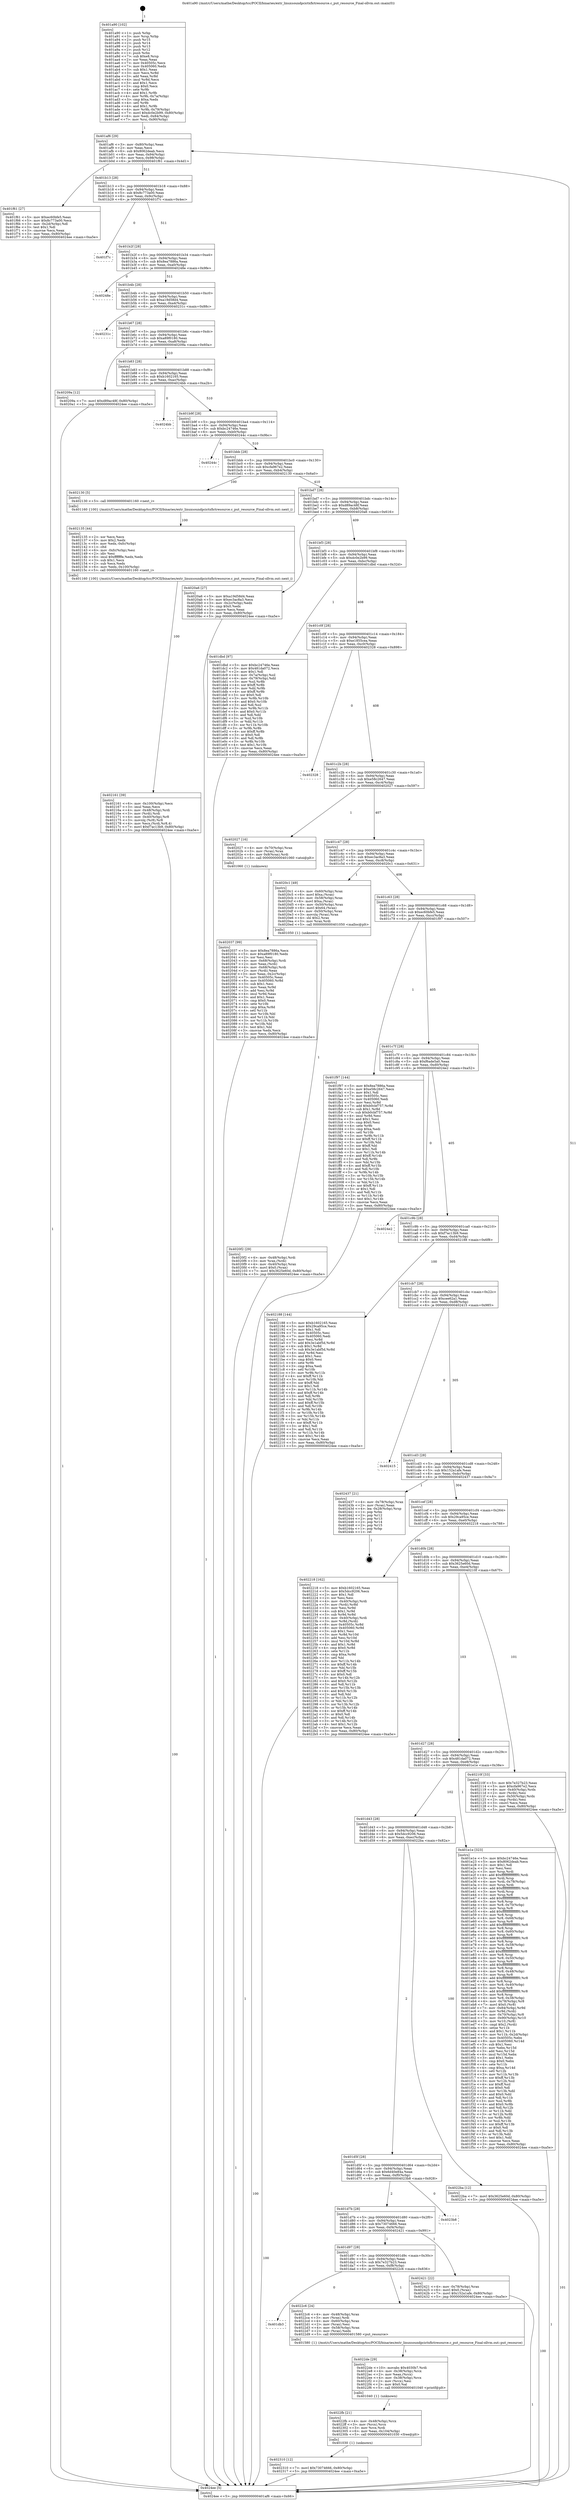 digraph "0x401a90" {
  label = "0x401a90 (/mnt/c/Users/mathe/Desktop/tcc/POCII/binaries/extr_linuxsoundpcictxfictresource.c_put_resource_Final-ollvm.out::main(0))"
  labelloc = "t"
  node[shape=record]

  Entry [label="",width=0.3,height=0.3,shape=circle,fillcolor=black,style=filled]
  "0x401af6" [label="{
     0x401af6 [29]\l
     | [instrs]\l
     &nbsp;&nbsp;0x401af6 \<+3\>: mov -0x80(%rbp),%eax\l
     &nbsp;&nbsp;0x401af9 \<+2\>: mov %eax,%ecx\l
     &nbsp;&nbsp;0x401afb \<+6\>: sub $0x8062deab,%ecx\l
     &nbsp;&nbsp;0x401b01 \<+6\>: mov %eax,-0x94(%rbp)\l
     &nbsp;&nbsp;0x401b07 \<+6\>: mov %ecx,-0x98(%rbp)\l
     &nbsp;&nbsp;0x401b0d \<+6\>: je 0000000000401f61 \<main+0x4d1\>\l
  }"]
  "0x401f61" [label="{
     0x401f61 [27]\l
     | [instrs]\l
     &nbsp;&nbsp;0x401f61 \<+5\>: mov $0xec60bfe5,%eax\l
     &nbsp;&nbsp;0x401f66 \<+5\>: mov $0x8c773a00,%ecx\l
     &nbsp;&nbsp;0x401f6b \<+3\>: mov -0x2d(%rbp),%dl\l
     &nbsp;&nbsp;0x401f6e \<+3\>: test $0x1,%dl\l
     &nbsp;&nbsp;0x401f71 \<+3\>: cmovne %ecx,%eax\l
     &nbsp;&nbsp;0x401f74 \<+3\>: mov %eax,-0x80(%rbp)\l
     &nbsp;&nbsp;0x401f77 \<+5\>: jmp 00000000004024ee \<main+0xa5e\>\l
  }"]
  "0x401b13" [label="{
     0x401b13 [28]\l
     | [instrs]\l
     &nbsp;&nbsp;0x401b13 \<+5\>: jmp 0000000000401b18 \<main+0x88\>\l
     &nbsp;&nbsp;0x401b18 \<+6\>: mov -0x94(%rbp),%eax\l
     &nbsp;&nbsp;0x401b1e \<+5\>: sub $0x8c773a00,%eax\l
     &nbsp;&nbsp;0x401b23 \<+6\>: mov %eax,-0x9c(%rbp)\l
     &nbsp;&nbsp;0x401b29 \<+6\>: je 0000000000401f7c \<main+0x4ec\>\l
  }"]
  Exit [label="",width=0.3,height=0.3,shape=circle,fillcolor=black,style=filled,peripheries=2]
  "0x401f7c" [label="{
     0x401f7c\l
  }", style=dashed]
  "0x401b2f" [label="{
     0x401b2f [28]\l
     | [instrs]\l
     &nbsp;&nbsp;0x401b2f \<+5\>: jmp 0000000000401b34 \<main+0xa4\>\l
     &nbsp;&nbsp;0x401b34 \<+6\>: mov -0x94(%rbp),%eax\l
     &nbsp;&nbsp;0x401b3a \<+5\>: sub $0x8ea7886a,%eax\l
     &nbsp;&nbsp;0x401b3f \<+6\>: mov %eax,-0xa0(%rbp)\l
     &nbsp;&nbsp;0x401b45 \<+6\>: je 000000000040248e \<main+0x9fe\>\l
  }"]
  "0x402310" [label="{
     0x402310 [12]\l
     | [instrs]\l
     &nbsp;&nbsp;0x402310 \<+7\>: movl $0x73074666,-0x80(%rbp)\l
     &nbsp;&nbsp;0x402317 \<+5\>: jmp 00000000004024ee \<main+0xa5e\>\l
  }"]
  "0x40248e" [label="{
     0x40248e\l
  }", style=dashed]
  "0x401b4b" [label="{
     0x401b4b [28]\l
     | [instrs]\l
     &nbsp;&nbsp;0x401b4b \<+5\>: jmp 0000000000401b50 \<main+0xc0\>\l
     &nbsp;&nbsp;0x401b50 \<+6\>: mov -0x94(%rbp),%eax\l
     &nbsp;&nbsp;0x401b56 \<+5\>: sub $0xa19d58d4,%eax\l
     &nbsp;&nbsp;0x401b5b \<+6\>: mov %eax,-0xa4(%rbp)\l
     &nbsp;&nbsp;0x401b61 \<+6\>: je 000000000040231c \<main+0x88c\>\l
  }"]
  "0x4022fb" [label="{
     0x4022fb [21]\l
     | [instrs]\l
     &nbsp;&nbsp;0x4022fb \<+4\>: mov -0x48(%rbp),%rcx\l
     &nbsp;&nbsp;0x4022ff \<+3\>: mov (%rcx),%rcx\l
     &nbsp;&nbsp;0x402302 \<+3\>: mov %rcx,%rdi\l
     &nbsp;&nbsp;0x402305 \<+6\>: mov %eax,-0x104(%rbp)\l
     &nbsp;&nbsp;0x40230b \<+5\>: call 0000000000401030 \<free@plt\>\l
     | [calls]\l
     &nbsp;&nbsp;0x401030 \{1\} (unknown)\l
  }"]
  "0x40231c" [label="{
     0x40231c\l
  }", style=dashed]
  "0x401b67" [label="{
     0x401b67 [28]\l
     | [instrs]\l
     &nbsp;&nbsp;0x401b67 \<+5\>: jmp 0000000000401b6c \<main+0xdc\>\l
     &nbsp;&nbsp;0x401b6c \<+6\>: mov -0x94(%rbp),%eax\l
     &nbsp;&nbsp;0x401b72 \<+5\>: sub $0xa89f0180,%eax\l
     &nbsp;&nbsp;0x401b77 \<+6\>: mov %eax,-0xa8(%rbp)\l
     &nbsp;&nbsp;0x401b7d \<+6\>: je 000000000040209a \<main+0x60a\>\l
  }"]
  "0x4022de" [label="{
     0x4022de [29]\l
     | [instrs]\l
     &nbsp;&nbsp;0x4022de \<+10\>: movabs $0x4030b7,%rdi\l
     &nbsp;&nbsp;0x4022e8 \<+4\>: mov -0x38(%rbp),%rcx\l
     &nbsp;&nbsp;0x4022ec \<+2\>: mov %eax,(%rcx)\l
     &nbsp;&nbsp;0x4022ee \<+4\>: mov -0x38(%rbp),%rcx\l
     &nbsp;&nbsp;0x4022f2 \<+2\>: mov (%rcx),%esi\l
     &nbsp;&nbsp;0x4022f4 \<+2\>: mov $0x0,%al\l
     &nbsp;&nbsp;0x4022f6 \<+5\>: call 0000000000401040 \<printf@plt\>\l
     | [calls]\l
     &nbsp;&nbsp;0x401040 \{1\} (unknown)\l
  }"]
  "0x40209a" [label="{
     0x40209a [12]\l
     | [instrs]\l
     &nbsp;&nbsp;0x40209a \<+7\>: movl $0xd89ac48f,-0x80(%rbp)\l
     &nbsp;&nbsp;0x4020a1 \<+5\>: jmp 00000000004024ee \<main+0xa5e\>\l
  }"]
  "0x401b83" [label="{
     0x401b83 [28]\l
     | [instrs]\l
     &nbsp;&nbsp;0x401b83 \<+5\>: jmp 0000000000401b88 \<main+0xf8\>\l
     &nbsp;&nbsp;0x401b88 \<+6\>: mov -0x94(%rbp),%eax\l
     &nbsp;&nbsp;0x401b8e \<+5\>: sub $0xb1602165,%eax\l
     &nbsp;&nbsp;0x401b93 \<+6\>: mov %eax,-0xac(%rbp)\l
     &nbsp;&nbsp;0x401b99 \<+6\>: je 00000000004024bb \<main+0xa2b\>\l
  }"]
  "0x401db3" [label="{
     0x401db3\l
  }", style=dashed]
  "0x4024bb" [label="{
     0x4024bb\l
  }", style=dashed]
  "0x401b9f" [label="{
     0x401b9f [28]\l
     | [instrs]\l
     &nbsp;&nbsp;0x401b9f \<+5\>: jmp 0000000000401ba4 \<main+0x114\>\l
     &nbsp;&nbsp;0x401ba4 \<+6\>: mov -0x94(%rbp),%eax\l
     &nbsp;&nbsp;0x401baa \<+5\>: sub $0xbc24746e,%eax\l
     &nbsp;&nbsp;0x401baf \<+6\>: mov %eax,-0xb0(%rbp)\l
     &nbsp;&nbsp;0x401bb5 \<+6\>: je 000000000040244c \<main+0x9bc\>\l
  }"]
  "0x4022c6" [label="{
     0x4022c6 [24]\l
     | [instrs]\l
     &nbsp;&nbsp;0x4022c6 \<+4\>: mov -0x48(%rbp),%rax\l
     &nbsp;&nbsp;0x4022ca \<+3\>: mov (%rax),%rdi\l
     &nbsp;&nbsp;0x4022cd \<+4\>: mov -0x60(%rbp),%rax\l
     &nbsp;&nbsp;0x4022d1 \<+2\>: mov (%rax),%esi\l
     &nbsp;&nbsp;0x4022d3 \<+4\>: mov -0x58(%rbp),%rax\l
     &nbsp;&nbsp;0x4022d7 \<+2\>: mov (%rax),%edx\l
     &nbsp;&nbsp;0x4022d9 \<+5\>: call 0000000000401580 \<put_resource\>\l
     | [calls]\l
     &nbsp;&nbsp;0x401580 \{1\} (/mnt/c/Users/mathe/Desktop/tcc/POCII/binaries/extr_linuxsoundpcictxfictresource.c_put_resource_Final-ollvm.out::put_resource)\l
  }"]
  "0x40244c" [label="{
     0x40244c\l
  }", style=dashed]
  "0x401bbb" [label="{
     0x401bbb [28]\l
     | [instrs]\l
     &nbsp;&nbsp;0x401bbb \<+5\>: jmp 0000000000401bc0 \<main+0x130\>\l
     &nbsp;&nbsp;0x401bc0 \<+6\>: mov -0x94(%rbp),%eax\l
     &nbsp;&nbsp;0x401bc6 \<+5\>: sub $0xcfa967e2,%eax\l
     &nbsp;&nbsp;0x401bcb \<+6\>: mov %eax,-0xb4(%rbp)\l
     &nbsp;&nbsp;0x401bd1 \<+6\>: je 0000000000402130 \<main+0x6a0\>\l
  }"]
  "0x401d97" [label="{
     0x401d97 [28]\l
     | [instrs]\l
     &nbsp;&nbsp;0x401d97 \<+5\>: jmp 0000000000401d9c \<main+0x30c\>\l
     &nbsp;&nbsp;0x401d9c \<+6\>: mov -0x94(%rbp),%eax\l
     &nbsp;&nbsp;0x401da2 \<+5\>: sub $0x7e327b23,%eax\l
     &nbsp;&nbsp;0x401da7 \<+6\>: mov %eax,-0xf8(%rbp)\l
     &nbsp;&nbsp;0x401dad \<+6\>: je 00000000004022c6 \<main+0x836\>\l
  }"]
  "0x402130" [label="{
     0x402130 [5]\l
     | [instrs]\l
     &nbsp;&nbsp;0x402130 \<+5\>: call 0000000000401160 \<next_i\>\l
     | [calls]\l
     &nbsp;&nbsp;0x401160 \{100\} (/mnt/c/Users/mathe/Desktop/tcc/POCII/binaries/extr_linuxsoundpcictxfictresource.c_put_resource_Final-ollvm.out::next_i)\l
  }"]
  "0x401bd7" [label="{
     0x401bd7 [28]\l
     | [instrs]\l
     &nbsp;&nbsp;0x401bd7 \<+5\>: jmp 0000000000401bdc \<main+0x14c\>\l
     &nbsp;&nbsp;0x401bdc \<+6\>: mov -0x94(%rbp),%eax\l
     &nbsp;&nbsp;0x401be2 \<+5\>: sub $0xd89ac48f,%eax\l
     &nbsp;&nbsp;0x401be7 \<+6\>: mov %eax,-0xb8(%rbp)\l
     &nbsp;&nbsp;0x401bed \<+6\>: je 00000000004020a6 \<main+0x616\>\l
  }"]
  "0x402421" [label="{
     0x402421 [22]\l
     | [instrs]\l
     &nbsp;&nbsp;0x402421 \<+4\>: mov -0x78(%rbp),%rax\l
     &nbsp;&nbsp;0x402425 \<+6\>: movl $0x0,(%rax)\l
     &nbsp;&nbsp;0x40242b \<+7\>: movl $0x152a1afe,-0x80(%rbp)\l
     &nbsp;&nbsp;0x402432 \<+5\>: jmp 00000000004024ee \<main+0xa5e\>\l
  }"]
  "0x4020a6" [label="{
     0x4020a6 [27]\l
     | [instrs]\l
     &nbsp;&nbsp;0x4020a6 \<+5\>: mov $0xa19d58d4,%eax\l
     &nbsp;&nbsp;0x4020ab \<+5\>: mov $0xec3ac8a3,%ecx\l
     &nbsp;&nbsp;0x4020b0 \<+3\>: mov -0x2c(%rbp),%edx\l
     &nbsp;&nbsp;0x4020b3 \<+3\>: cmp $0x0,%edx\l
     &nbsp;&nbsp;0x4020b6 \<+3\>: cmove %ecx,%eax\l
     &nbsp;&nbsp;0x4020b9 \<+3\>: mov %eax,-0x80(%rbp)\l
     &nbsp;&nbsp;0x4020bc \<+5\>: jmp 00000000004024ee \<main+0xa5e\>\l
  }"]
  "0x401bf3" [label="{
     0x401bf3 [28]\l
     | [instrs]\l
     &nbsp;&nbsp;0x401bf3 \<+5\>: jmp 0000000000401bf8 \<main+0x168\>\l
     &nbsp;&nbsp;0x401bf8 \<+6\>: mov -0x94(%rbp),%eax\l
     &nbsp;&nbsp;0x401bfe \<+5\>: sub $0xdc0e2b99,%eax\l
     &nbsp;&nbsp;0x401c03 \<+6\>: mov %eax,-0xbc(%rbp)\l
     &nbsp;&nbsp;0x401c09 \<+6\>: je 0000000000401dbd \<main+0x32d\>\l
  }"]
  "0x401d7b" [label="{
     0x401d7b [28]\l
     | [instrs]\l
     &nbsp;&nbsp;0x401d7b \<+5\>: jmp 0000000000401d80 \<main+0x2f0\>\l
     &nbsp;&nbsp;0x401d80 \<+6\>: mov -0x94(%rbp),%eax\l
     &nbsp;&nbsp;0x401d86 \<+5\>: sub $0x73074666,%eax\l
     &nbsp;&nbsp;0x401d8b \<+6\>: mov %eax,-0xf4(%rbp)\l
     &nbsp;&nbsp;0x401d91 \<+6\>: je 0000000000402421 \<main+0x991\>\l
  }"]
  "0x401dbd" [label="{
     0x401dbd [97]\l
     | [instrs]\l
     &nbsp;&nbsp;0x401dbd \<+5\>: mov $0xbc24746e,%eax\l
     &nbsp;&nbsp;0x401dc2 \<+5\>: mov $0x481da072,%ecx\l
     &nbsp;&nbsp;0x401dc7 \<+2\>: mov $0x1,%dl\l
     &nbsp;&nbsp;0x401dc9 \<+4\>: mov -0x7a(%rbp),%sil\l
     &nbsp;&nbsp;0x401dcd \<+4\>: mov -0x79(%rbp),%dil\l
     &nbsp;&nbsp;0x401dd1 \<+3\>: mov %sil,%r8b\l
     &nbsp;&nbsp;0x401dd4 \<+4\>: xor $0xff,%r8b\l
     &nbsp;&nbsp;0x401dd8 \<+3\>: mov %dil,%r9b\l
     &nbsp;&nbsp;0x401ddb \<+4\>: xor $0xff,%r9b\l
     &nbsp;&nbsp;0x401ddf \<+3\>: xor $0x0,%dl\l
     &nbsp;&nbsp;0x401de2 \<+3\>: mov %r8b,%r10b\l
     &nbsp;&nbsp;0x401de5 \<+4\>: and $0x0,%r10b\l
     &nbsp;&nbsp;0x401de9 \<+3\>: and %dl,%sil\l
     &nbsp;&nbsp;0x401dec \<+3\>: mov %r9b,%r11b\l
     &nbsp;&nbsp;0x401def \<+4\>: and $0x0,%r11b\l
     &nbsp;&nbsp;0x401df3 \<+3\>: and %dl,%dil\l
     &nbsp;&nbsp;0x401df6 \<+3\>: or %sil,%r10b\l
     &nbsp;&nbsp;0x401df9 \<+3\>: or %dil,%r11b\l
     &nbsp;&nbsp;0x401dfc \<+3\>: xor %r11b,%r10b\l
     &nbsp;&nbsp;0x401dff \<+3\>: or %r9b,%r8b\l
     &nbsp;&nbsp;0x401e02 \<+4\>: xor $0xff,%r8b\l
     &nbsp;&nbsp;0x401e06 \<+3\>: or $0x0,%dl\l
     &nbsp;&nbsp;0x401e09 \<+3\>: and %dl,%r8b\l
     &nbsp;&nbsp;0x401e0c \<+3\>: or %r8b,%r10b\l
     &nbsp;&nbsp;0x401e0f \<+4\>: test $0x1,%r10b\l
     &nbsp;&nbsp;0x401e13 \<+3\>: cmovne %ecx,%eax\l
     &nbsp;&nbsp;0x401e16 \<+3\>: mov %eax,-0x80(%rbp)\l
     &nbsp;&nbsp;0x401e19 \<+5\>: jmp 00000000004024ee \<main+0xa5e\>\l
  }"]
  "0x401c0f" [label="{
     0x401c0f [28]\l
     | [instrs]\l
     &nbsp;&nbsp;0x401c0f \<+5\>: jmp 0000000000401c14 \<main+0x184\>\l
     &nbsp;&nbsp;0x401c14 \<+6\>: mov -0x94(%rbp),%eax\l
     &nbsp;&nbsp;0x401c1a \<+5\>: sub $0xe1855cea,%eax\l
     &nbsp;&nbsp;0x401c1f \<+6\>: mov %eax,-0xc0(%rbp)\l
     &nbsp;&nbsp;0x401c25 \<+6\>: je 0000000000402328 \<main+0x898\>\l
  }"]
  "0x4024ee" [label="{
     0x4024ee [5]\l
     | [instrs]\l
     &nbsp;&nbsp;0x4024ee \<+5\>: jmp 0000000000401af6 \<main+0x66\>\l
  }"]
  "0x401a90" [label="{
     0x401a90 [102]\l
     | [instrs]\l
     &nbsp;&nbsp;0x401a90 \<+1\>: push %rbp\l
     &nbsp;&nbsp;0x401a91 \<+3\>: mov %rsp,%rbp\l
     &nbsp;&nbsp;0x401a94 \<+2\>: push %r15\l
     &nbsp;&nbsp;0x401a96 \<+2\>: push %r14\l
     &nbsp;&nbsp;0x401a98 \<+2\>: push %r13\l
     &nbsp;&nbsp;0x401a9a \<+2\>: push %r12\l
     &nbsp;&nbsp;0x401a9c \<+1\>: push %rbx\l
     &nbsp;&nbsp;0x401a9d \<+7\>: sub $0xe8,%rsp\l
     &nbsp;&nbsp;0x401aa4 \<+2\>: xor %eax,%eax\l
     &nbsp;&nbsp;0x401aa6 \<+7\>: mov 0x40505c,%ecx\l
     &nbsp;&nbsp;0x401aad \<+7\>: mov 0x405060,%edx\l
     &nbsp;&nbsp;0x401ab4 \<+3\>: sub $0x1,%eax\l
     &nbsp;&nbsp;0x401ab7 \<+3\>: mov %ecx,%r8d\l
     &nbsp;&nbsp;0x401aba \<+3\>: add %eax,%r8d\l
     &nbsp;&nbsp;0x401abd \<+4\>: imul %r8d,%ecx\l
     &nbsp;&nbsp;0x401ac1 \<+3\>: and $0x1,%ecx\l
     &nbsp;&nbsp;0x401ac4 \<+3\>: cmp $0x0,%ecx\l
     &nbsp;&nbsp;0x401ac7 \<+4\>: sete %r9b\l
     &nbsp;&nbsp;0x401acb \<+4\>: and $0x1,%r9b\l
     &nbsp;&nbsp;0x401acf \<+4\>: mov %r9b,-0x7a(%rbp)\l
     &nbsp;&nbsp;0x401ad3 \<+3\>: cmp $0xa,%edx\l
     &nbsp;&nbsp;0x401ad6 \<+4\>: setl %r9b\l
     &nbsp;&nbsp;0x401ada \<+4\>: and $0x1,%r9b\l
     &nbsp;&nbsp;0x401ade \<+4\>: mov %r9b,-0x79(%rbp)\l
     &nbsp;&nbsp;0x401ae2 \<+7\>: movl $0xdc0e2b99,-0x80(%rbp)\l
     &nbsp;&nbsp;0x401ae9 \<+6\>: mov %edi,-0x84(%rbp)\l
     &nbsp;&nbsp;0x401aef \<+7\>: mov %rsi,-0x90(%rbp)\l
  }"]
  "0x4023b8" [label="{
     0x4023b8\l
  }", style=dashed]
  "0x402328" [label="{
     0x402328\l
  }", style=dashed]
  "0x401c2b" [label="{
     0x401c2b [28]\l
     | [instrs]\l
     &nbsp;&nbsp;0x401c2b \<+5\>: jmp 0000000000401c30 \<main+0x1a0\>\l
     &nbsp;&nbsp;0x401c30 \<+6\>: mov -0x94(%rbp),%eax\l
     &nbsp;&nbsp;0x401c36 \<+5\>: sub $0xe58c2647,%eax\l
     &nbsp;&nbsp;0x401c3b \<+6\>: mov %eax,-0xc4(%rbp)\l
     &nbsp;&nbsp;0x401c41 \<+6\>: je 0000000000402027 \<main+0x597\>\l
  }"]
  "0x401d5f" [label="{
     0x401d5f [28]\l
     | [instrs]\l
     &nbsp;&nbsp;0x401d5f \<+5\>: jmp 0000000000401d64 \<main+0x2d4\>\l
     &nbsp;&nbsp;0x401d64 \<+6\>: mov -0x94(%rbp),%eax\l
     &nbsp;&nbsp;0x401d6a \<+5\>: sub $0x6d40e84a,%eax\l
     &nbsp;&nbsp;0x401d6f \<+6\>: mov %eax,-0xf0(%rbp)\l
     &nbsp;&nbsp;0x401d75 \<+6\>: je 00000000004023b8 \<main+0x928\>\l
  }"]
  "0x402027" [label="{
     0x402027 [16]\l
     | [instrs]\l
     &nbsp;&nbsp;0x402027 \<+4\>: mov -0x70(%rbp),%rax\l
     &nbsp;&nbsp;0x40202b \<+3\>: mov (%rax),%rax\l
     &nbsp;&nbsp;0x40202e \<+4\>: mov 0x8(%rax),%rdi\l
     &nbsp;&nbsp;0x402032 \<+5\>: call 0000000000401060 \<atoi@plt\>\l
     | [calls]\l
     &nbsp;&nbsp;0x401060 \{1\} (unknown)\l
  }"]
  "0x401c47" [label="{
     0x401c47 [28]\l
     | [instrs]\l
     &nbsp;&nbsp;0x401c47 \<+5\>: jmp 0000000000401c4c \<main+0x1bc\>\l
     &nbsp;&nbsp;0x401c4c \<+6\>: mov -0x94(%rbp),%eax\l
     &nbsp;&nbsp;0x401c52 \<+5\>: sub $0xec3ac8a3,%eax\l
     &nbsp;&nbsp;0x401c57 \<+6\>: mov %eax,-0xc8(%rbp)\l
     &nbsp;&nbsp;0x401c5d \<+6\>: je 00000000004020c1 \<main+0x631\>\l
  }"]
  "0x4022ba" [label="{
     0x4022ba [12]\l
     | [instrs]\l
     &nbsp;&nbsp;0x4022ba \<+7\>: movl $0x3625e60d,-0x80(%rbp)\l
     &nbsp;&nbsp;0x4022c1 \<+5\>: jmp 00000000004024ee \<main+0xa5e\>\l
  }"]
  "0x4020c1" [label="{
     0x4020c1 [49]\l
     | [instrs]\l
     &nbsp;&nbsp;0x4020c1 \<+4\>: mov -0x60(%rbp),%rax\l
     &nbsp;&nbsp;0x4020c5 \<+6\>: movl $0xa,(%rax)\l
     &nbsp;&nbsp;0x4020cb \<+4\>: mov -0x58(%rbp),%rax\l
     &nbsp;&nbsp;0x4020cf \<+6\>: movl $0xa,(%rax)\l
     &nbsp;&nbsp;0x4020d5 \<+4\>: mov -0x50(%rbp),%rax\l
     &nbsp;&nbsp;0x4020d9 \<+6\>: movl $0x64,(%rax)\l
     &nbsp;&nbsp;0x4020df \<+4\>: mov -0x50(%rbp),%rax\l
     &nbsp;&nbsp;0x4020e3 \<+3\>: movslq (%rax),%rax\l
     &nbsp;&nbsp;0x4020e6 \<+4\>: shl $0x2,%rax\l
     &nbsp;&nbsp;0x4020ea \<+3\>: mov %rax,%rdi\l
     &nbsp;&nbsp;0x4020ed \<+5\>: call 0000000000401050 \<malloc@plt\>\l
     | [calls]\l
     &nbsp;&nbsp;0x401050 \{1\} (unknown)\l
  }"]
  "0x401c63" [label="{
     0x401c63 [28]\l
     | [instrs]\l
     &nbsp;&nbsp;0x401c63 \<+5\>: jmp 0000000000401c68 \<main+0x1d8\>\l
     &nbsp;&nbsp;0x401c68 \<+6\>: mov -0x94(%rbp),%eax\l
     &nbsp;&nbsp;0x401c6e \<+5\>: sub $0xec60bfe5,%eax\l
     &nbsp;&nbsp;0x401c73 \<+6\>: mov %eax,-0xcc(%rbp)\l
     &nbsp;&nbsp;0x401c79 \<+6\>: je 0000000000401f97 \<main+0x507\>\l
  }"]
  "0x402161" [label="{
     0x402161 [39]\l
     | [instrs]\l
     &nbsp;&nbsp;0x402161 \<+6\>: mov -0x100(%rbp),%ecx\l
     &nbsp;&nbsp;0x402167 \<+3\>: imul %eax,%ecx\l
     &nbsp;&nbsp;0x40216a \<+4\>: mov -0x48(%rbp),%rdi\l
     &nbsp;&nbsp;0x40216e \<+3\>: mov (%rdi),%rdi\l
     &nbsp;&nbsp;0x402171 \<+4\>: mov -0x40(%rbp),%r8\l
     &nbsp;&nbsp;0x402175 \<+3\>: movslq (%r8),%r8\l
     &nbsp;&nbsp;0x402178 \<+4\>: mov %ecx,(%rdi,%r8,4)\l
     &nbsp;&nbsp;0x40217c \<+7\>: movl $0xf7ac13b9,-0x80(%rbp)\l
     &nbsp;&nbsp;0x402183 \<+5\>: jmp 00000000004024ee \<main+0xa5e\>\l
  }"]
  "0x401f97" [label="{
     0x401f97 [144]\l
     | [instrs]\l
     &nbsp;&nbsp;0x401f97 \<+5\>: mov $0x8ea7886a,%eax\l
     &nbsp;&nbsp;0x401f9c \<+5\>: mov $0xe58c2647,%ecx\l
     &nbsp;&nbsp;0x401fa1 \<+2\>: mov $0x1,%dl\l
     &nbsp;&nbsp;0x401fa3 \<+7\>: mov 0x40505c,%esi\l
     &nbsp;&nbsp;0x401faa \<+7\>: mov 0x405060,%edi\l
     &nbsp;&nbsp;0x401fb1 \<+3\>: mov %esi,%r8d\l
     &nbsp;&nbsp;0x401fb4 \<+7\>: add $0xb0cbf757,%r8d\l
     &nbsp;&nbsp;0x401fbb \<+4\>: sub $0x1,%r8d\l
     &nbsp;&nbsp;0x401fbf \<+7\>: sub $0xb0cbf757,%r8d\l
     &nbsp;&nbsp;0x401fc6 \<+4\>: imul %r8d,%esi\l
     &nbsp;&nbsp;0x401fca \<+3\>: and $0x1,%esi\l
     &nbsp;&nbsp;0x401fcd \<+3\>: cmp $0x0,%esi\l
     &nbsp;&nbsp;0x401fd0 \<+4\>: sete %r9b\l
     &nbsp;&nbsp;0x401fd4 \<+3\>: cmp $0xa,%edi\l
     &nbsp;&nbsp;0x401fd7 \<+4\>: setl %r10b\l
     &nbsp;&nbsp;0x401fdb \<+3\>: mov %r9b,%r11b\l
     &nbsp;&nbsp;0x401fde \<+4\>: xor $0xff,%r11b\l
     &nbsp;&nbsp;0x401fe2 \<+3\>: mov %r10b,%bl\l
     &nbsp;&nbsp;0x401fe5 \<+3\>: xor $0xff,%bl\l
     &nbsp;&nbsp;0x401fe8 \<+3\>: xor $0x1,%dl\l
     &nbsp;&nbsp;0x401feb \<+3\>: mov %r11b,%r14b\l
     &nbsp;&nbsp;0x401fee \<+4\>: and $0xff,%r14b\l
     &nbsp;&nbsp;0x401ff2 \<+3\>: and %dl,%r9b\l
     &nbsp;&nbsp;0x401ff5 \<+3\>: mov %bl,%r15b\l
     &nbsp;&nbsp;0x401ff8 \<+4\>: and $0xff,%r15b\l
     &nbsp;&nbsp;0x401ffc \<+3\>: and %dl,%r10b\l
     &nbsp;&nbsp;0x401fff \<+3\>: or %r9b,%r14b\l
     &nbsp;&nbsp;0x402002 \<+3\>: or %r10b,%r15b\l
     &nbsp;&nbsp;0x402005 \<+3\>: xor %r15b,%r14b\l
     &nbsp;&nbsp;0x402008 \<+3\>: or %bl,%r11b\l
     &nbsp;&nbsp;0x40200b \<+4\>: xor $0xff,%r11b\l
     &nbsp;&nbsp;0x40200f \<+3\>: or $0x1,%dl\l
     &nbsp;&nbsp;0x402012 \<+3\>: and %dl,%r11b\l
     &nbsp;&nbsp;0x402015 \<+3\>: or %r11b,%r14b\l
     &nbsp;&nbsp;0x402018 \<+4\>: test $0x1,%r14b\l
     &nbsp;&nbsp;0x40201c \<+3\>: cmovne %ecx,%eax\l
     &nbsp;&nbsp;0x40201f \<+3\>: mov %eax,-0x80(%rbp)\l
     &nbsp;&nbsp;0x402022 \<+5\>: jmp 00000000004024ee \<main+0xa5e\>\l
  }"]
  "0x401c7f" [label="{
     0x401c7f [28]\l
     | [instrs]\l
     &nbsp;&nbsp;0x401c7f \<+5\>: jmp 0000000000401c84 \<main+0x1f4\>\l
     &nbsp;&nbsp;0x401c84 \<+6\>: mov -0x94(%rbp),%eax\l
     &nbsp;&nbsp;0x401c8a \<+5\>: sub $0xf6ade5a0,%eax\l
     &nbsp;&nbsp;0x401c8f \<+6\>: mov %eax,-0xd0(%rbp)\l
     &nbsp;&nbsp;0x401c95 \<+6\>: je 00000000004024e2 \<main+0xa52\>\l
  }"]
  "0x402135" [label="{
     0x402135 [44]\l
     | [instrs]\l
     &nbsp;&nbsp;0x402135 \<+2\>: xor %ecx,%ecx\l
     &nbsp;&nbsp;0x402137 \<+5\>: mov $0x2,%edx\l
     &nbsp;&nbsp;0x40213c \<+6\>: mov %edx,-0xfc(%rbp)\l
     &nbsp;&nbsp;0x402142 \<+1\>: cltd\l
     &nbsp;&nbsp;0x402143 \<+6\>: mov -0xfc(%rbp),%esi\l
     &nbsp;&nbsp;0x402149 \<+2\>: idiv %esi\l
     &nbsp;&nbsp;0x40214b \<+6\>: imul $0xfffffffe,%edx,%edx\l
     &nbsp;&nbsp;0x402151 \<+3\>: sub $0x1,%ecx\l
     &nbsp;&nbsp;0x402154 \<+2\>: sub %ecx,%edx\l
     &nbsp;&nbsp;0x402156 \<+6\>: mov %edx,-0x100(%rbp)\l
     &nbsp;&nbsp;0x40215c \<+5\>: call 0000000000401160 \<next_i\>\l
     | [calls]\l
     &nbsp;&nbsp;0x401160 \{100\} (/mnt/c/Users/mathe/Desktop/tcc/POCII/binaries/extr_linuxsoundpcictxfictresource.c_put_resource_Final-ollvm.out::next_i)\l
  }"]
  "0x4024e2" [label="{
     0x4024e2\l
  }", style=dashed]
  "0x401c9b" [label="{
     0x401c9b [28]\l
     | [instrs]\l
     &nbsp;&nbsp;0x401c9b \<+5\>: jmp 0000000000401ca0 \<main+0x210\>\l
     &nbsp;&nbsp;0x401ca0 \<+6\>: mov -0x94(%rbp),%eax\l
     &nbsp;&nbsp;0x401ca6 \<+5\>: sub $0xf7ac13b9,%eax\l
     &nbsp;&nbsp;0x401cab \<+6\>: mov %eax,-0xd4(%rbp)\l
     &nbsp;&nbsp;0x401cb1 \<+6\>: je 0000000000402188 \<main+0x6f8\>\l
  }"]
  "0x4020f2" [label="{
     0x4020f2 [29]\l
     | [instrs]\l
     &nbsp;&nbsp;0x4020f2 \<+4\>: mov -0x48(%rbp),%rdi\l
     &nbsp;&nbsp;0x4020f6 \<+3\>: mov %rax,(%rdi)\l
     &nbsp;&nbsp;0x4020f9 \<+4\>: mov -0x40(%rbp),%rax\l
     &nbsp;&nbsp;0x4020fd \<+6\>: movl $0x0,(%rax)\l
     &nbsp;&nbsp;0x402103 \<+7\>: movl $0x3625e60d,-0x80(%rbp)\l
     &nbsp;&nbsp;0x40210a \<+5\>: jmp 00000000004024ee \<main+0xa5e\>\l
  }"]
  "0x402188" [label="{
     0x402188 [144]\l
     | [instrs]\l
     &nbsp;&nbsp;0x402188 \<+5\>: mov $0xb1602165,%eax\l
     &nbsp;&nbsp;0x40218d \<+5\>: mov $0x29ca95ce,%ecx\l
     &nbsp;&nbsp;0x402192 \<+2\>: mov $0x1,%dl\l
     &nbsp;&nbsp;0x402194 \<+7\>: mov 0x40505c,%esi\l
     &nbsp;&nbsp;0x40219b \<+7\>: mov 0x405060,%edi\l
     &nbsp;&nbsp;0x4021a2 \<+3\>: mov %esi,%r8d\l
     &nbsp;&nbsp;0x4021a5 \<+7\>: add $0x3e1abf5d,%r8d\l
     &nbsp;&nbsp;0x4021ac \<+4\>: sub $0x1,%r8d\l
     &nbsp;&nbsp;0x4021b0 \<+7\>: sub $0x3e1abf5d,%r8d\l
     &nbsp;&nbsp;0x4021b7 \<+4\>: imul %r8d,%esi\l
     &nbsp;&nbsp;0x4021bb \<+3\>: and $0x1,%esi\l
     &nbsp;&nbsp;0x4021be \<+3\>: cmp $0x0,%esi\l
     &nbsp;&nbsp;0x4021c1 \<+4\>: sete %r9b\l
     &nbsp;&nbsp;0x4021c5 \<+3\>: cmp $0xa,%edi\l
     &nbsp;&nbsp;0x4021c8 \<+4\>: setl %r10b\l
     &nbsp;&nbsp;0x4021cc \<+3\>: mov %r9b,%r11b\l
     &nbsp;&nbsp;0x4021cf \<+4\>: xor $0xff,%r11b\l
     &nbsp;&nbsp;0x4021d3 \<+3\>: mov %r10b,%bl\l
     &nbsp;&nbsp;0x4021d6 \<+3\>: xor $0xff,%bl\l
     &nbsp;&nbsp;0x4021d9 \<+3\>: xor $0x1,%dl\l
     &nbsp;&nbsp;0x4021dc \<+3\>: mov %r11b,%r14b\l
     &nbsp;&nbsp;0x4021df \<+4\>: and $0xff,%r14b\l
     &nbsp;&nbsp;0x4021e3 \<+3\>: and %dl,%r9b\l
     &nbsp;&nbsp;0x4021e6 \<+3\>: mov %bl,%r15b\l
     &nbsp;&nbsp;0x4021e9 \<+4\>: and $0xff,%r15b\l
     &nbsp;&nbsp;0x4021ed \<+3\>: and %dl,%r10b\l
     &nbsp;&nbsp;0x4021f0 \<+3\>: or %r9b,%r14b\l
     &nbsp;&nbsp;0x4021f3 \<+3\>: or %r10b,%r15b\l
     &nbsp;&nbsp;0x4021f6 \<+3\>: xor %r15b,%r14b\l
     &nbsp;&nbsp;0x4021f9 \<+3\>: or %bl,%r11b\l
     &nbsp;&nbsp;0x4021fc \<+4\>: xor $0xff,%r11b\l
     &nbsp;&nbsp;0x402200 \<+3\>: or $0x1,%dl\l
     &nbsp;&nbsp;0x402203 \<+3\>: and %dl,%r11b\l
     &nbsp;&nbsp;0x402206 \<+3\>: or %r11b,%r14b\l
     &nbsp;&nbsp;0x402209 \<+4\>: test $0x1,%r14b\l
     &nbsp;&nbsp;0x40220d \<+3\>: cmovne %ecx,%eax\l
     &nbsp;&nbsp;0x402210 \<+3\>: mov %eax,-0x80(%rbp)\l
     &nbsp;&nbsp;0x402213 \<+5\>: jmp 00000000004024ee \<main+0xa5e\>\l
  }"]
  "0x401cb7" [label="{
     0x401cb7 [28]\l
     | [instrs]\l
     &nbsp;&nbsp;0x401cb7 \<+5\>: jmp 0000000000401cbc \<main+0x22c\>\l
     &nbsp;&nbsp;0x401cbc \<+6\>: mov -0x94(%rbp),%eax\l
     &nbsp;&nbsp;0x401cc2 \<+5\>: sub $0xcee62a1,%eax\l
     &nbsp;&nbsp;0x401cc7 \<+6\>: mov %eax,-0xd8(%rbp)\l
     &nbsp;&nbsp;0x401ccd \<+6\>: je 0000000000402415 \<main+0x985\>\l
  }"]
  "0x402037" [label="{
     0x402037 [99]\l
     | [instrs]\l
     &nbsp;&nbsp;0x402037 \<+5\>: mov $0x8ea7886a,%ecx\l
     &nbsp;&nbsp;0x40203c \<+5\>: mov $0xa89f0180,%edx\l
     &nbsp;&nbsp;0x402041 \<+2\>: xor %esi,%esi\l
     &nbsp;&nbsp;0x402043 \<+4\>: mov -0x68(%rbp),%rdi\l
     &nbsp;&nbsp;0x402047 \<+2\>: mov %eax,(%rdi)\l
     &nbsp;&nbsp;0x402049 \<+4\>: mov -0x68(%rbp),%rdi\l
     &nbsp;&nbsp;0x40204d \<+2\>: mov (%rdi),%eax\l
     &nbsp;&nbsp;0x40204f \<+3\>: mov %eax,-0x2c(%rbp)\l
     &nbsp;&nbsp;0x402052 \<+7\>: mov 0x40505c,%eax\l
     &nbsp;&nbsp;0x402059 \<+8\>: mov 0x405060,%r8d\l
     &nbsp;&nbsp;0x402061 \<+3\>: sub $0x1,%esi\l
     &nbsp;&nbsp;0x402064 \<+3\>: mov %eax,%r9d\l
     &nbsp;&nbsp;0x402067 \<+3\>: add %esi,%r9d\l
     &nbsp;&nbsp;0x40206a \<+4\>: imul %r9d,%eax\l
     &nbsp;&nbsp;0x40206e \<+3\>: and $0x1,%eax\l
     &nbsp;&nbsp;0x402071 \<+3\>: cmp $0x0,%eax\l
     &nbsp;&nbsp;0x402074 \<+4\>: sete %r10b\l
     &nbsp;&nbsp;0x402078 \<+4\>: cmp $0xa,%r8d\l
     &nbsp;&nbsp;0x40207c \<+4\>: setl %r11b\l
     &nbsp;&nbsp;0x402080 \<+3\>: mov %r10b,%bl\l
     &nbsp;&nbsp;0x402083 \<+3\>: and %r11b,%bl\l
     &nbsp;&nbsp;0x402086 \<+3\>: xor %r11b,%r10b\l
     &nbsp;&nbsp;0x402089 \<+3\>: or %r10b,%bl\l
     &nbsp;&nbsp;0x40208c \<+3\>: test $0x1,%bl\l
     &nbsp;&nbsp;0x40208f \<+3\>: cmovne %edx,%ecx\l
     &nbsp;&nbsp;0x402092 \<+3\>: mov %ecx,-0x80(%rbp)\l
     &nbsp;&nbsp;0x402095 \<+5\>: jmp 00000000004024ee \<main+0xa5e\>\l
  }"]
  "0x402415" [label="{
     0x402415\l
  }", style=dashed]
  "0x401cd3" [label="{
     0x401cd3 [28]\l
     | [instrs]\l
     &nbsp;&nbsp;0x401cd3 \<+5\>: jmp 0000000000401cd8 \<main+0x248\>\l
     &nbsp;&nbsp;0x401cd8 \<+6\>: mov -0x94(%rbp),%eax\l
     &nbsp;&nbsp;0x401cde \<+5\>: sub $0x152a1afe,%eax\l
     &nbsp;&nbsp;0x401ce3 \<+6\>: mov %eax,-0xdc(%rbp)\l
     &nbsp;&nbsp;0x401ce9 \<+6\>: je 0000000000402437 \<main+0x9a7\>\l
  }"]
  "0x401d43" [label="{
     0x401d43 [28]\l
     | [instrs]\l
     &nbsp;&nbsp;0x401d43 \<+5\>: jmp 0000000000401d48 \<main+0x2b8\>\l
     &nbsp;&nbsp;0x401d48 \<+6\>: mov -0x94(%rbp),%eax\l
     &nbsp;&nbsp;0x401d4e \<+5\>: sub $0x5dcc9206,%eax\l
     &nbsp;&nbsp;0x401d53 \<+6\>: mov %eax,-0xec(%rbp)\l
     &nbsp;&nbsp;0x401d59 \<+6\>: je 00000000004022ba \<main+0x82a\>\l
  }"]
  "0x402437" [label="{
     0x402437 [21]\l
     | [instrs]\l
     &nbsp;&nbsp;0x402437 \<+4\>: mov -0x78(%rbp),%rax\l
     &nbsp;&nbsp;0x40243b \<+2\>: mov (%rax),%eax\l
     &nbsp;&nbsp;0x40243d \<+4\>: lea -0x28(%rbp),%rsp\l
     &nbsp;&nbsp;0x402441 \<+1\>: pop %rbx\l
     &nbsp;&nbsp;0x402442 \<+2\>: pop %r12\l
     &nbsp;&nbsp;0x402444 \<+2\>: pop %r13\l
     &nbsp;&nbsp;0x402446 \<+2\>: pop %r14\l
     &nbsp;&nbsp;0x402448 \<+2\>: pop %r15\l
     &nbsp;&nbsp;0x40244a \<+1\>: pop %rbp\l
     &nbsp;&nbsp;0x40244b \<+1\>: ret\l
  }"]
  "0x401cef" [label="{
     0x401cef [28]\l
     | [instrs]\l
     &nbsp;&nbsp;0x401cef \<+5\>: jmp 0000000000401cf4 \<main+0x264\>\l
     &nbsp;&nbsp;0x401cf4 \<+6\>: mov -0x94(%rbp),%eax\l
     &nbsp;&nbsp;0x401cfa \<+5\>: sub $0x29ca95ce,%eax\l
     &nbsp;&nbsp;0x401cff \<+6\>: mov %eax,-0xe0(%rbp)\l
     &nbsp;&nbsp;0x401d05 \<+6\>: je 0000000000402218 \<main+0x788\>\l
  }"]
  "0x401e1e" [label="{
     0x401e1e [323]\l
     | [instrs]\l
     &nbsp;&nbsp;0x401e1e \<+5\>: mov $0xbc24746e,%eax\l
     &nbsp;&nbsp;0x401e23 \<+5\>: mov $0x8062deab,%ecx\l
     &nbsp;&nbsp;0x401e28 \<+2\>: mov $0x1,%dl\l
     &nbsp;&nbsp;0x401e2a \<+2\>: xor %esi,%esi\l
     &nbsp;&nbsp;0x401e2c \<+3\>: mov %rsp,%rdi\l
     &nbsp;&nbsp;0x401e2f \<+4\>: add $0xfffffffffffffff0,%rdi\l
     &nbsp;&nbsp;0x401e33 \<+3\>: mov %rdi,%rsp\l
     &nbsp;&nbsp;0x401e36 \<+4\>: mov %rdi,-0x78(%rbp)\l
     &nbsp;&nbsp;0x401e3a \<+3\>: mov %rsp,%rdi\l
     &nbsp;&nbsp;0x401e3d \<+4\>: add $0xfffffffffffffff0,%rdi\l
     &nbsp;&nbsp;0x401e41 \<+3\>: mov %rdi,%rsp\l
     &nbsp;&nbsp;0x401e44 \<+3\>: mov %rsp,%r8\l
     &nbsp;&nbsp;0x401e47 \<+4\>: add $0xfffffffffffffff0,%r8\l
     &nbsp;&nbsp;0x401e4b \<+3\>: mov %r8,%rsp\l
     &nbsp;&nbsp;0x401e4e \<+4\>: mov %r8,-0x70(%rbp)\l
     &nbsp;&nbsp;0x401e52 \<+3\>: mov %rsp,%r8\l
     &nbsp;&nbsp;0x401e55 \<+4\>: add $0xfffffffffffffff0,%r8\l
     &nbsp;&nbsp;0x401e59 \<+3\>: mov %r8,%rsp\l
     &nbsp;&nbsp;0x401e5c \<+4\>: mov %r8,-0x68(%rbp)\l
     &nbsp;&nbsp;0x401e60 \<+3\>: mov %rsp,%r8\l
     &nbsp;&nbsp;0x401e63 \<+4\>: add $0xfffffffffffffff0,%r8\l
     &nbsp;&nbsp;0x401e67 \<+3\>: mov %r8,%rsp\l
     &nbsp;&nbsp;0x401e6a \<+4\>: mov %r8,-0x60(%rbp)\l
     &nbsp;&nbsp;0x401e6e \<+3\>: mov %rsp,%r8\l
     &nbsp;&nbsp;0x401e71 \<+4\>: add $0xfffffffffffffff0,%r8\l
     &nbsp;&nbsp;0x401e75 \<+3\>: mov %r8,%rsp\l
     &nbsp;&nbsp;0x401e78 \<+4\>: mov %r8,-0x58(%rbp)\l
     &nbsp;&nbsp;0x401e7c \<+3\>: mov %rsp,%r8\l
     &nbsp;&nbsp;0x401e7f \<+4\>: add $0xfffffffffffffff0,%r8\l
     &nbsp;&nbsp;0x401e83 \<+3\>: mov %r8,%rsp\l
     &nbsp;&nbsp;0x401e86 \<+4\>: mov %r8,-0x50(%rbp)\l
     &nbsp;&nbsp;0x401e8a \<+3\>: mov %rsp,%r8\l
     &nbsp;&nbsp;0x401e8d \<+4\>: add $0xfffffffffffffff0,%r8\l
     &nbsp;&nbsp;0x401e91 \<+3\>: mov %r8,%rsp\l
     &nbsp;&nbsp;0x401e94 \<+4\>: mov %r8,-0x48(%rbp)\l
     &nbsp;&nbsp;0x401e98 \<+3\>: mov %rsp,%r8\l
     &nbsp;&nbsp;0x401e9b \<+4\>: add $0xfffffffffffffff0,%r8\l
     &nbsp;&nbsp;0x401e9f \<+3\>: mov %r8,%rsp\l
     &nbsp;&nbsp;0x401ea2 \<+4\>: mov %r8,-0x40(%rbp)\l
     &nbsp;&nbsp;0x401ea6 \<+3\>: mov %rsp,%r8\l
     &nbsp;&nbsp;0x401ea9 \<+4\>: add $0xfffffffffffffff0,%r8\l
     &nbsp;&nbsp;0x401ead \<+3\>: mov %r8,%rsp\l
     &nbsp;&nbsp;0x401eb0 \<+4\>: mov %r8,-0x38(%rbp)\l
     &nbsp;&nbsp;0x401eb4 \<+4\>: mov -0x78(%rbp),%r8\l
     &nbsp;&nbsp;0x401eb8 \<+7\>: movl $0x0,(%r8)\l
     &nbsp;&nbsp;0x401ebf \<+7\>: mov -0x84(%rbp),%r9d\l
     &nbsp;&nbsp;0x401ec6 \<+3\>: mov %r9d,(%rdi)\l
     &nbsp;&nbsp;0x401ec9 \<+4\>: mov -0x70(%rbp),%r8\l
     &nbsp;&nbsp;0x401ecd \<+7\>: mov -0x90(%rbp),%r10\l
     &nbsp;&nbsp;0x401ed4 \<+3\>: mov %r10,(%r8)\l
     &nbsp;&nbsp;0x401ed7 \<+3\>: cmpl $0x2,(%rdi)\l
     &nbsp;&nbsp;0x401eda \<+4\>: setne %r11b\l
     &nbsp;&nbsp;0x401ede \<+4\>: and $0x1,%r11b\l
     &nbsp;&nbsp;0x401ee2 \<+4\>: mov %r11b,-0x2d(%rbp)\l
     &nbsp;&nbsp;0x401ee6 \<+7\>: mov 0x40505c,%ebx\l
     &nbsp;&nbsp;0x401eed \<+8\>: mov 0x405060,%r14d\l
     &nbsp;&nbsp;0x401ef5 \<+3\>: sub $0x1,%esi\l
     &nbsp;&nbsp;0x401ef8 \<+3\>: mov %ebx,%r15d\l
     &nbsp;&nbsp;0x401efb \<+3\>: add %esi,%r15d\l
     &nbsp;&nbsp;0x401efe \<+4\>: imul %r15d,%ebx\l
     &nbsp;&nbsp;0x401f02 \<+3\>: and $0x1,%ebx\l
     &nbsp;&nbsp;0x401f05 \<+3\>: cmp $0x0,%ebx\l
     &nbsp;&nbsp;0x401f08 \<+4\>: sete %r11b\l
     &nbsp;&nbsp;0x401f0c \<+4\>: cmp $0xa,%r14d\l
     &nbsp;&nbsp;0x401f10 \<+4\>: setl %r12b\l
     &nbsp;&nbsp;0x401f14 \<+3\>: mov %r11b,%r13b\l
     &nbsp;&nbsp;0x401f17 \<+4\>: xor $0xff,%r13b\l
     &nbsp;&nbsp;0x401f1b \<+3\>: mov %r12b,%sil\l
     &nbsp;&nbsp;0x401f1e \<+4\>: xor $0xff,%sil\l
     &nbsp;&nbsp;0x401f22 \<+3\>: xor $0x0,%dl\l
     &nbsp;&nbsp;0x401f25 \<+3\>: mov %r13b,%dil\l
     &nbsp;&nbsp;0x401f28 \<+4\>: and $0x0,%dil\l
     &nbsp;&nbsp;0x401f2c \<+3\>: and %dl,%r11b\l
     &nbsp;&nbsp;0x401f2f \<+3\>: mov %sil,%r8b\l
     &nbsp;&nbsp;0x401f32 \<+4\>: and $0x0,%r8b\l
     &nbsp;&nbsp;0x401f36 \<+3\>: and %dl,%r12b\l
     &nbsp;&nbsp;0x401f39 \<+3\>: or %r11b,%dil\l
     &nbsp;&nbsp;0x401f3c \<+3\>: or %r12b,%r8b\l
     &nbsp;&nbsp;0x401f3f \<+3\>: xor %r8b,%dil\l
     &nbsp;&nbsp;0x401f42 \<+3\>: or %sil,%r13b\l
     &nbsp;&nbsp;0x401f45 \<+4\>: xor $0xff,%r13b\l
     &nbsp;&nbsp;0x401f49 \<+3\>: or $0x0,%dl\l
     &nbsp;&nbsp;0x401f4c \<+3\>: and %dl,%r13b\l
     &nbsp;&nbsp;0x401f4f \<+3\>: or %r13b,%dil\l
     &nbsp;&nbsp;0x401f52 \<+4\>: test $0x1,%dil\l
     &nbsp;&nbsp;0x401f56 \<+3\>: cmovne %ecx,%eax\l
     &nbsp;&nbsp;0x401f59 \<+3\>: mov %eax,-0x80(%rbp)\l
     &nbsp;&nbsp;0x401f5c \<+5\>: jmp 00000000004024ee \<main+0xa5e\>\l
  }"]
  "0x402218" [label="{
     0x402218 [162]\l
     | [instrs]\l
     &nbsp;&nbsp;0x402218 \<+5\>: mov $0xb1602165,%eax\l
     &nbsp;&nbsp;0x40221d \<+5\>: mov $0x5dcc9206,%ecx\l
     &nbsp;&nbsp;0x402222 \<+2\>: mov $0x1,%dl\l
     &nbsp;&nbsp;0x402224 \<+2\>: xor %esi,%esi\l
     &nbsp;&nbsp;0x402226 \<+4\>: mov -0x40(%rbp),%rdi\l
     &nbsp;&nbsp;0x40222a \<+3\>: mov (%rdi),%r8d\l
     &nbsp;&nbsp;0x40222d \<+3\>: mov %esi,%r9d\l
     &nbsp;&nbsp;0x402230 \<+4\>: sub $0x1,%r9d\l
     &nbsp;&nbsp;0x402234 \<+3\>: sub %r9d,%r8d\l
     &nbsp;&nbsp;0x402237 \<+4\>: mov -0x40(%rbp),%rdi\l
     &nbsp;&nbsp;0x40223b \<+3\>: mov %r8d,(%rdi)\l
     &nbsp;&nbsp;0x40223e \<+8\>: mov 0x40505c,%r8d\l
     &nbsp;&nbsp;0x402246 \<+8\>: mov 0x405060,%r9d\l
     &nbsp;&nbsp;0x40224e \<+3\>: sub $0x1,%esi\l
     &nbsp;&nbsp;0x402251 \<+3\>: mov %r8d,%r10d\l
     &nbsp;&nbsp;0x402254 \<+3\>: add %esi,%r10d\l
     &nbsp;&nbsp;0x402257 \<+4\>: imul %r10d,%r8d\l
     &nbsp;&nbsp;0x40225b \<+4\>: and $0x1,%r8d\l
     &nbsp;&nbsp;0x40225f \<+4\>: cmp $0x0,%r8d\l
     &nbsp;&nbsp;0x402263 \<+4\>: sete %r11b\l
     &nbsp;&nbsp;0x402267 \<+4\>: cmp $0xa,%r9d\l
     &nbsp;&nbsp;0x40226b \<+3\>: setl %bl\l
     &nbsp;&nbsp;0x40226e \<+3\>: mov %r11b,%r14b\l
     &nbsp;&nbsp;0x402271 \<+4\>: xor $0xff,%r14b\l
     &nbsp;&nbsp;0x402275 \<+3\>: mov %bl,%r15b\l
     &nbsp;&nbsp;0x402278 \<+4\>: xor $0xff,%r15b\l
     &nbsp;&nbsp;0x40227c \<+3\>: xor $0x0,%dl\l
     &nbsp;&nbsp;0x40227f \<+3\>: mov %r14b,%r12b\l
     &nbsp;&nbsp;0x402282 \<+4\>: and $0x0,%r12b\l
     &nbsp;&nbsp;0x402286 \<+3\>: and %dl,%r11b\l
     &nbsp;&nbsp;0x402289 \<+3\>: mov %r15b,%r13b\l
     &nbsp;&nbsp;0x40228c \<+4\>: and $0x0,%r13b\l
     &nbsp;&nbsp;0x402290 \<+2\>: and %dl,%bl\l
     &nbsp;&nbsp;0x402292 \<+3\>: or %r11b,%r12b\l
     &nbsp;&nbsp;0x402295 \<+3\>: or %bl,%r13b\l
     &nbsp;&nbsp;0x402298 \<+3\>: xor %r13b,%r12b\l
     &nbsp;&nbsp;0x40229b \<+3\>: or %r15b,%r14b\l
     &nbsp;&nbsp;0x40229e \<+4\>: xor $0xff,%r14b\l
     &nbsp;&nbsp;0x4022a2 \<+3\>: or $0x0,%dl\l
     &nbsp;&nbsp;0x4022a5 \<+3\>: and %dl,%r14b\l
     &nbsp;&nbsp;0x4022a8 \<+3\>: or %r14b,%r12b\l
     &nbsp;&nbsp;0x4022ab \<+4\>: test $0x1,%r12b\l
     &nbsp;&nbsp;0x4022af \<+3\>: cmovne %ecx,%eax\l
     &nbsp;&nbsp;0x4022b2 \<+3\>: mov %eax,-0x80(%rbp)\l
     &nbsp;&nbsp;0x4022b5 \<+5\>: jmp 00000000004024ee \<main+0xa5e\>\l
  }"]
  "0x401d0b" [label="{
     0x401d0b [28]\l
     | [instrs]\l
     &nbsp;&nbsp;0x401d0b \<+5\>: jmp 0000000000401d10 \<main+0x280\>\l
     &nbsp;&nbsp;0x401d10 \<+6\>: mov -0x94(%rbp),%eax\l
     &nbsp;&nbsp;0x401d16 \<+5\>: sub $0x3625e60d,%eax\l
     &nbsp;&nbsp;0x401d1b \<+6\>: mov %eax,-0xe4(%rbp)\l
     &nbsp;&nbsp;0x401d21 \<+6\>: je 000000000040210f \<main+0x67f\>\l
  }"]
  "0x401d27" [label="{
     0x401d27 [28]\l
     | [instrs]\l
     &nbsp;&nbsp;0x401d27 \<+5\>: jmp 0000000000401d2c \<main+0x29c\>\l
     &nbsp;&nbsp;0x401d2c \<+6\>: mov -0x94(%rbp),%eax\l
     &nbsp;&nbsp;0x401d32 \<+5\>: sub $0x481da072,%eax\l
     &nbsp;&nbsp;0x401d37 \<+6\>: mov %eax,-0xe8(%rbp)\l
     &nbsp;&nbsp;0x401d3d \<+6\>: je 0000000000401e1e \<main+0x38e\>\l
  }"]
  "0x40210f" [label="{
     0x40210f [33]\l
     | [instrs]\l
     &nbsp;&nbsp;0x40210f \<+5\>: mov $0x7e327b23,%eax\l
     &nbsp;&nbsp;0x402114 \<+5\>: mov $0xcfa967e2,%ecx\l
     &nbsp;&nbsp;0x402119 \<+4\>: mov -0x40(%rbp),%rdx\l
     &nbsp;&nbsp;0x40211d \<+2\>: mov (%rdx),%esi\l
     &nbsp;&nbsp;0x40211f \<+4\>: mov -0x50(%rbp),%rdx\l
     &nbsp;&nbsp;0x402123 \<+2\>: cmp (%rdx),%esi\l
     &nbsp;&nbsp;0x402125 \<+3\>: cmovl %ecx,%eax\l
     &nbsp;&nbsp;0x402128 \<+3\>: mov %eax,-0x80(%rbp)\l
     &nbsp;&nbsp;0x40212b \<+5\>: jmp 00000000004024ee \<main+0xa5e\>\l
  }"]
  Entry -> "0x401a90" [label=" 1"]
  "0x401af6" -> "0x401f61" [label=" 1"]
  "0x401af6" -> "0x401b13" [label=" 511"]
  "0x402437" -> Exit [label=" 1"]
  "0x401b13" -> "0x401f7c" [label=" 0"]
  "0x401b13" -> "0x401b2f" [label=" 511"]
  "0x402421" -> "0x4024ee" [label=" 1"]
  "0x401b2f" -> "0x40248e" [label=" 0"]
  "0x401b2f" -> "0x401b4b" [label=" 511"]
  "0x402310" -> "0x4024ee" [label=" 1"]
  "0x401b4b" -> "0x40231c" [label=" 0"]
  "0x401b4b" -> "0x401b67" [label=" 511"]
  "0x4022fb" -> "0x402310" [label=" 1"]
  "0x401b67" -> "0x40209a" [label=" 1"]
  "0x401b67" -> "0x401b83" [label=" 510"]
  "0x4022de" -> "0x4022fb" [label=" 1"]
  "0x401b83" -> "0x4024bb" [label=" 0"]
  "0x401b83" -> "0x401b9f" [label=" 510"]
  "0x4022c6" -> "0x4022de" [label=" 1"]
  "0x401b9f" -> "0x40244c" [label=" 0"]
  "0x401b9f" -> "0x401bbb" [label=" 510"]
  "0x401d97" -> "0x401db3" [label=" 0"]
  "0x401bbb" -> "0x402130" [label=" 100"]
  "0x401bbb" -> "0x401bd7" [label=" 410"]
  "0x401d97" -> "0x4022c6" [label=" 1"]
  "0x401bd7" -> "0x4020a6" [label=" 1"]
  "0x401bd7" -> "0x401bf3" [label=" 409"]
  "0x401d7b" -> "0x401d97" [label=" 1"]
  "0x401bf3" -> "0x401dbd" [label=" 1"]
  "0x401bf3" -> "0x401c0f" [label=" 408"]
  "0x401dbd" -> "0x4024ee" [label=" 1"]
  "0x401a90" -> "0x401af6" [label=" 1"]
  "0x4024ee" -> "0x401af6" [label=" 511"]
  "0x401d7b" -> "0x402421" [label=" 1"]
  "0x401c0f" -> "0x402328" [label=" 0"]
  "0x401c0f" -> "0x401c2b" [label=" 408"]
  "0x401d5f" -> "0x401d7b" [label=" 2"]
  "0x401c2b" -> "0x402027" [label=" 1"]
  "0x401c2b" -> "0x401c47" [label=" 407"]
  "0x401d5f" -> "0x4023b8" [label=" 0"]
  "0x401c47" -> "0x4020c1" [label=" 1"]
  "0x401c47" -> "0x401c63" [label=" 406"]
  "0x4022ba" -> "0x4024ee" [label=" 100"]
  "0x401c63" -> "0x401f97" [label=" 1"]
  "0x401c63" -> "0x401c7f" [label=" 405"]
  "0x401d43" -> "0x4022ba" [label=" 100"]
  "0x401c7f" -> "0x4024e2" [label=" 0"]
  "0x401c7f" -> "0x401c9b" [label=" 405"]
  "0x401d43" -> "0x401d5f" [label=" 2"]
  "0x401c9b" -> "0x402188" [label=" 100"]
  "0x401c9b" -> "0x401cb7" [label=" 305"]
  "0x402218" -> "0x4024ee" [label=" 100"]
  "0x401cb7" -> "0x402415" [label=" 0"]
  "0x401cb7" -> "0x401cd3" [label=" 305"]
  "0x402188" -> "0x4024ee" [label=" 100"]
  "0x401cd3" -> "0x402437" [label=" 1"]
  "0x401cd3" -> "0x401cef" [label=" 304"]
  "0x402135" -> "0x402161" [label=" 100"]
  "0x401cef" -> "0x402218" [label=" 100"]
  "0x401cef" -> "0x401d0b" [label=" 204"]
  "0x402130" -> "0x402135" [label=" 100"]
  "0x401d0b" -> "0x40210f" [label=" 101"]
  "0x401d0b" -> "0x401d27" [label=" 103"]
  "0x40210f" -> "0x4024ee" [label=" 101"]
  "0x401d27" -> "0x401e1e" [label=" 1"]
  "0x401d27" -> "0x401d43" [label=" 102"]
  "0x402161" -> "0x4024ee" [label=" 100"]
  "0x401e1e" -> "0x4024ee" [label=" 1"]
  "0x401f61" -> "0x4024ee" [label=" 1"]
  "0x401f97" -> "0x4024ee" [label=" 1"]
  "0x402027" -> "0x402037" [label=" 1"]
  "0x402037" -> "0x4024ee" [label=" 1"]
  "0x40209a" -> "0x4024ee" [label=" 1"]
  "0x4020a6" -> "0x4024ee" [label=" 1"]
  "0x4020c1" -> "0x4020f2" [label=" 1"]
  "0x4020f2" -> "0x4024ee" [label=" 1"]
}
